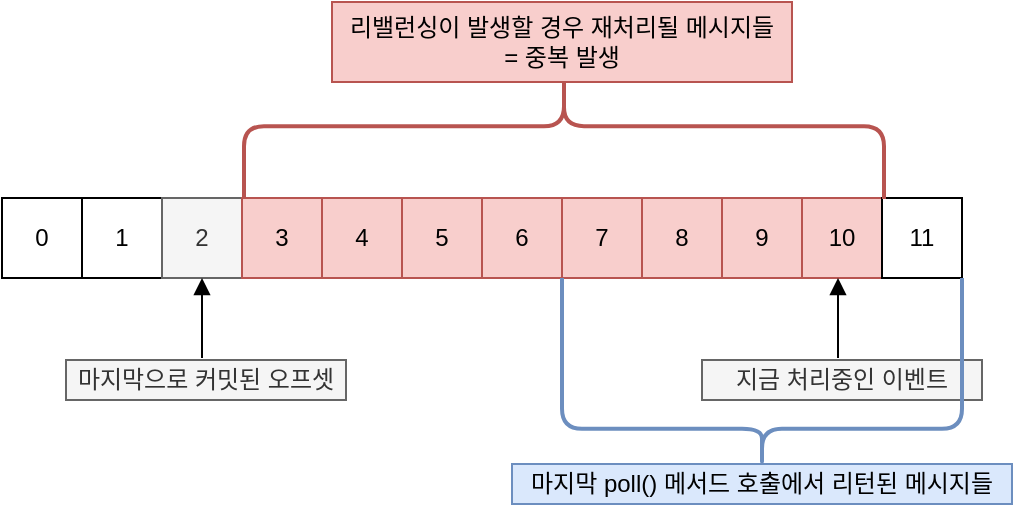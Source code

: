<mxfile version="24.7.5">
  <diagram name="페이지-1" id="Zh4177HrVnwR2fJRAPfO">
    <mxGraphModel dx="1071" dy="821" grid="1" gridSize="10" guides="1" tooltips="1" connect="1" arrows="1" fold="1" page="1" pageScale="1" pageWidth="827" pageHeight="1169" math="0" shadow="0">
      <root>
        <mxCell id="0" />
        <mxCell id="1" parent="0" />
        <mxCell id="PZ-o3ppLsaxNRUeCwd0d-1" value="0" style="rounded=0;whiteSpace=wrap;html=1;" vertex="1" parent="1">
          <mxGeometry x="40" y="120" width="40" height="40" as="geometry" />
        </mxCell>
        <mxCell id="PZ-o3ppLsaxNRUeCwd0d-2" value="1" style="rounded=0;whiteSpace=wrap;html=1;" vertex="1" parent="1">
          <mxGeometry x="80" y="120" width="40" height="40" as="geometry" />
        </mxCell>
        <mxCell id="PZ-o3ppLsaxNRUeCwd0d-3" value="2" style="rounded=0;whiteSpace=wrap;html=1;fillColor=#f5f5f5;fontColor=#333333;strokeColor=#666666;" vertex="1" parent="1">
          <mxGeometry x="120" y="120" width="40" height="40" as="geometry" />
        </mxCell>
        <mxCell id="PZ-o3ppLsaxNRUeCwd0d-4" value="3" style="rounded=0;whiteSpace=wrap;html=1;fillColor=#f8cecc;strokeColor=#b85450;" vertex="1" parent="1">
          <mxGeometry x="160" y="120" width="40" height="40" as="geometry" />
        </mxCell>
        <mxCell id="PZ-o3ppLsaxNRUeCwd0d-5" value="4" style="rounded=0;whiteSpace=wrap;html=1;fillColor=#f8cecc;strokeColor=#b85450;" vertex="1" parent="1">
          <mxGeometry x="200" y="120" width="40" height="40" as="geometry" />
        </mxCell>
        <mxCell id="PZ-o3ppLsaxNRUeCwd0d-6" value="5" style="rounded=0;whiteSpace=wrap;html=1;fillColor=#f8cecc;strokeColor=#b85450;" vertex="1" parent="1">
          <mxGeometry x="240" y="120" width="40" height="40" as="geometry" />
        </mxCell>
        <mxCell id="PZ-o3ppLsaxNRUeCwd0d-7" value="6" style="rounded=0;whiteSpace=wrap;html=1;fillColor=#f8cecc;strokeColor=#b85450;" vertex="1" parent="1">
          <mxGeometry x="280" y="120" width="40" height="40" as="geometry" />
        </mxCell>
        <mxCell id="PZ-o3ppLsaxNRUeCwd0d-8" value="7" style="rounded=0;whiteSpace=wrap;html=1;fillColor=#f8cecc;strokeColor=#b85450;" vertex="1" parent="1">
          <mxGeometry x="320" y="120" width="40" height="40" as="geometry" />
        </mxCell>
        <mxCell id="PZ-o3ppLsaxNRUeCwd0d-9" value="8" style="rounded=0;whiteSpace=wrap;html=1;fillColor=#f8cecc;strokeColor=#b85450;" vertex="1" parent="1">
          <mxGeometry x="360" y="120" width="40" height="40" as="geometry" />
        </mxCell>
        <mxCell id="PZ-o3ppLsaxNRUeCwd0d-10" value="9" style="rounded=0;whiteSpace=wrap;html=1;fillColor=#f8cecc;strokeColor=#b85450;" vertex="1" parent="1">
          <mxGeometry x="400" y="120" width="40" height="40" as="geometry" />
        </mxCell>
        <mxCell id="PZ-o3ppLsaxNRUeCwd0d-11" value="" style="endArrow=block;html=1;rounded=0;entryX=0.5;entryY=1;entryDx=0;entryDy=0;endFill=1;" edge="1" parent="1" target="PZ-o3ppLsaxNRUeCwd0d-3">
          <mxGeometry width="50" height="50" relative="1" as="geometry">
            <mxPoint x="140" y="200" as="sourcePoint" />
            <mxPoint x="440" y="440" as="targetPoint" />
          </mxGeometry>
        </mxCell>
        <mxCell id="PZ-o3ppLsaxNRUeCwd0d-12" value="마지막으로 커밋된 오프셋" style="text;html=1;align=center;verticalAlign=middle;whiteSpace=wrap;rounded=0;fillColor=#f5f5f5;fontColor=#333333;strokeColor=#666666;" vertex="1" parent="1">
          <mxGeometry x="72" y="201" width="140" height="20" as="geometry" />
        </mxCell>
        <mxCell id="PZ-o3ppLsaxNRUeCwd0d-15" value="10" style="rounded=0;whiteSpace=wrap;html=1;fillColor=#f8cecc;strokeColor=#b85450;" vertex="1" parent="1">
          <mxGeometry x="440" y="120" width="40" height="40" as="geometry" />
        </mxCell>
        <mxCell id="PZ-o3ppLsaxNRUeCwd0d-16" value="11" style="rounded=0;whiteSpace=wrap;html=1;" vertex="1" parent="1">
          <mxGeometry x="480" y="120" width="40" height="40" as="geometry" />
        </mxCell>
        <mxCell id="PZ-o3ppLsaxNRUeCwd0d-18" value="" style="endArrow=block;html=1;rounded=0;entryX=0.5;entryY=1;entryDx=0;entryDy=0;endFill=1;" edge="1" parent="1">
          <mxGeometry width="50" height="50" relative="1" as="geometry">
            <mxPoint x="458" y="200" as="sourcePoint" />
            <mxPoint x="458" y="160" as="targetPoint" />
          </mxGeometry>
        </mxCell>
        <mxCell id="PZ-o3ppLsaxNRUeCwd0d-19" value="지금 처리중인 이벤트" style="text;html=1;align=center;verticalAlign=middle;whiteSpace=wrap;rounded=0;fillColor=#f5f5f5;fontColor=#333333;strokeColor=#666666;" vertex="1" parent="1">
          <mxGeometry x="390" y="201" width="140" height="20" as="geometry" />
        </mxCell>
        <mxCell id="PZ-o3ppLsaxNRUeCwd0d-20" value="" style="shape=curlyBracket;whiteSpace=wrap;html=1;rounded=1;flipH=1;labelPosition=right;verticalLabelPosition=middle;align=left;verticalAlign=middle;rotation=90;size=0.206;fillColor=#dae8fc;strokeColor=#6c8ebf;strokeWidth=2;" vertex="1" parent="1">
          <mxGeometry x="372.5" y="107.5" width="95" height="200" as="geometry" />
        </mxCell>
        <mxCell id="PZ-o3ppLsaxNRUeCwd0d-22" value="마지막 poll() 메서드 호출에서 리턴된 메시지들" style="text;html=1;align=center;verticalAlign=middle;whiteSpace=wrap;rounded=0;fillColor=#dae8fc;strokeColor=#6c8ebf;" vertex="1" parent="1">
          <mxGeometry x="295" y="253" width="250" height="20" as="geometry" />
        </mxCell>
        <mxCell id="PZ-o3ppLsaxNRUeCwd0d-24" value="" style="shape=curlyBracket;whiteSpace=wrap;html=1;rounded=1;flipH=1;labelPosition=right;verticalLabelPosition=middle;align=left;verticalAlign=middle;rotation=-90;size=0.44;fillColor=#f8cecc;strokeColor=#b85450;strokeWidth=2;" vertex="1" parent="1">
          <mxGeometry x="288.5" y="-72" width="65" height="320" as="geometry" />
        </mxCell>
        <mxCell id="PZ-o3ppLsaxNRUeCwd0d-25" value="리밸런싱이 발생할 경우 재처리될 메시지들&lt;div&gt;= 중복 발생&lt;/div&gt;" style="text;html=1;align=center;verticalAlign=middle;whiteSpace=wrap;rounded=0;fillColor=#f8cecc;strokeColor=#b85450;" vertex="1" parent="1">
          <mxGeometry x="205" y="22" width="230" height="40" as="geometry" />
        </mxCell>
      </root>
    </mxGraphModel>
  </diagram>
</mxfile>
